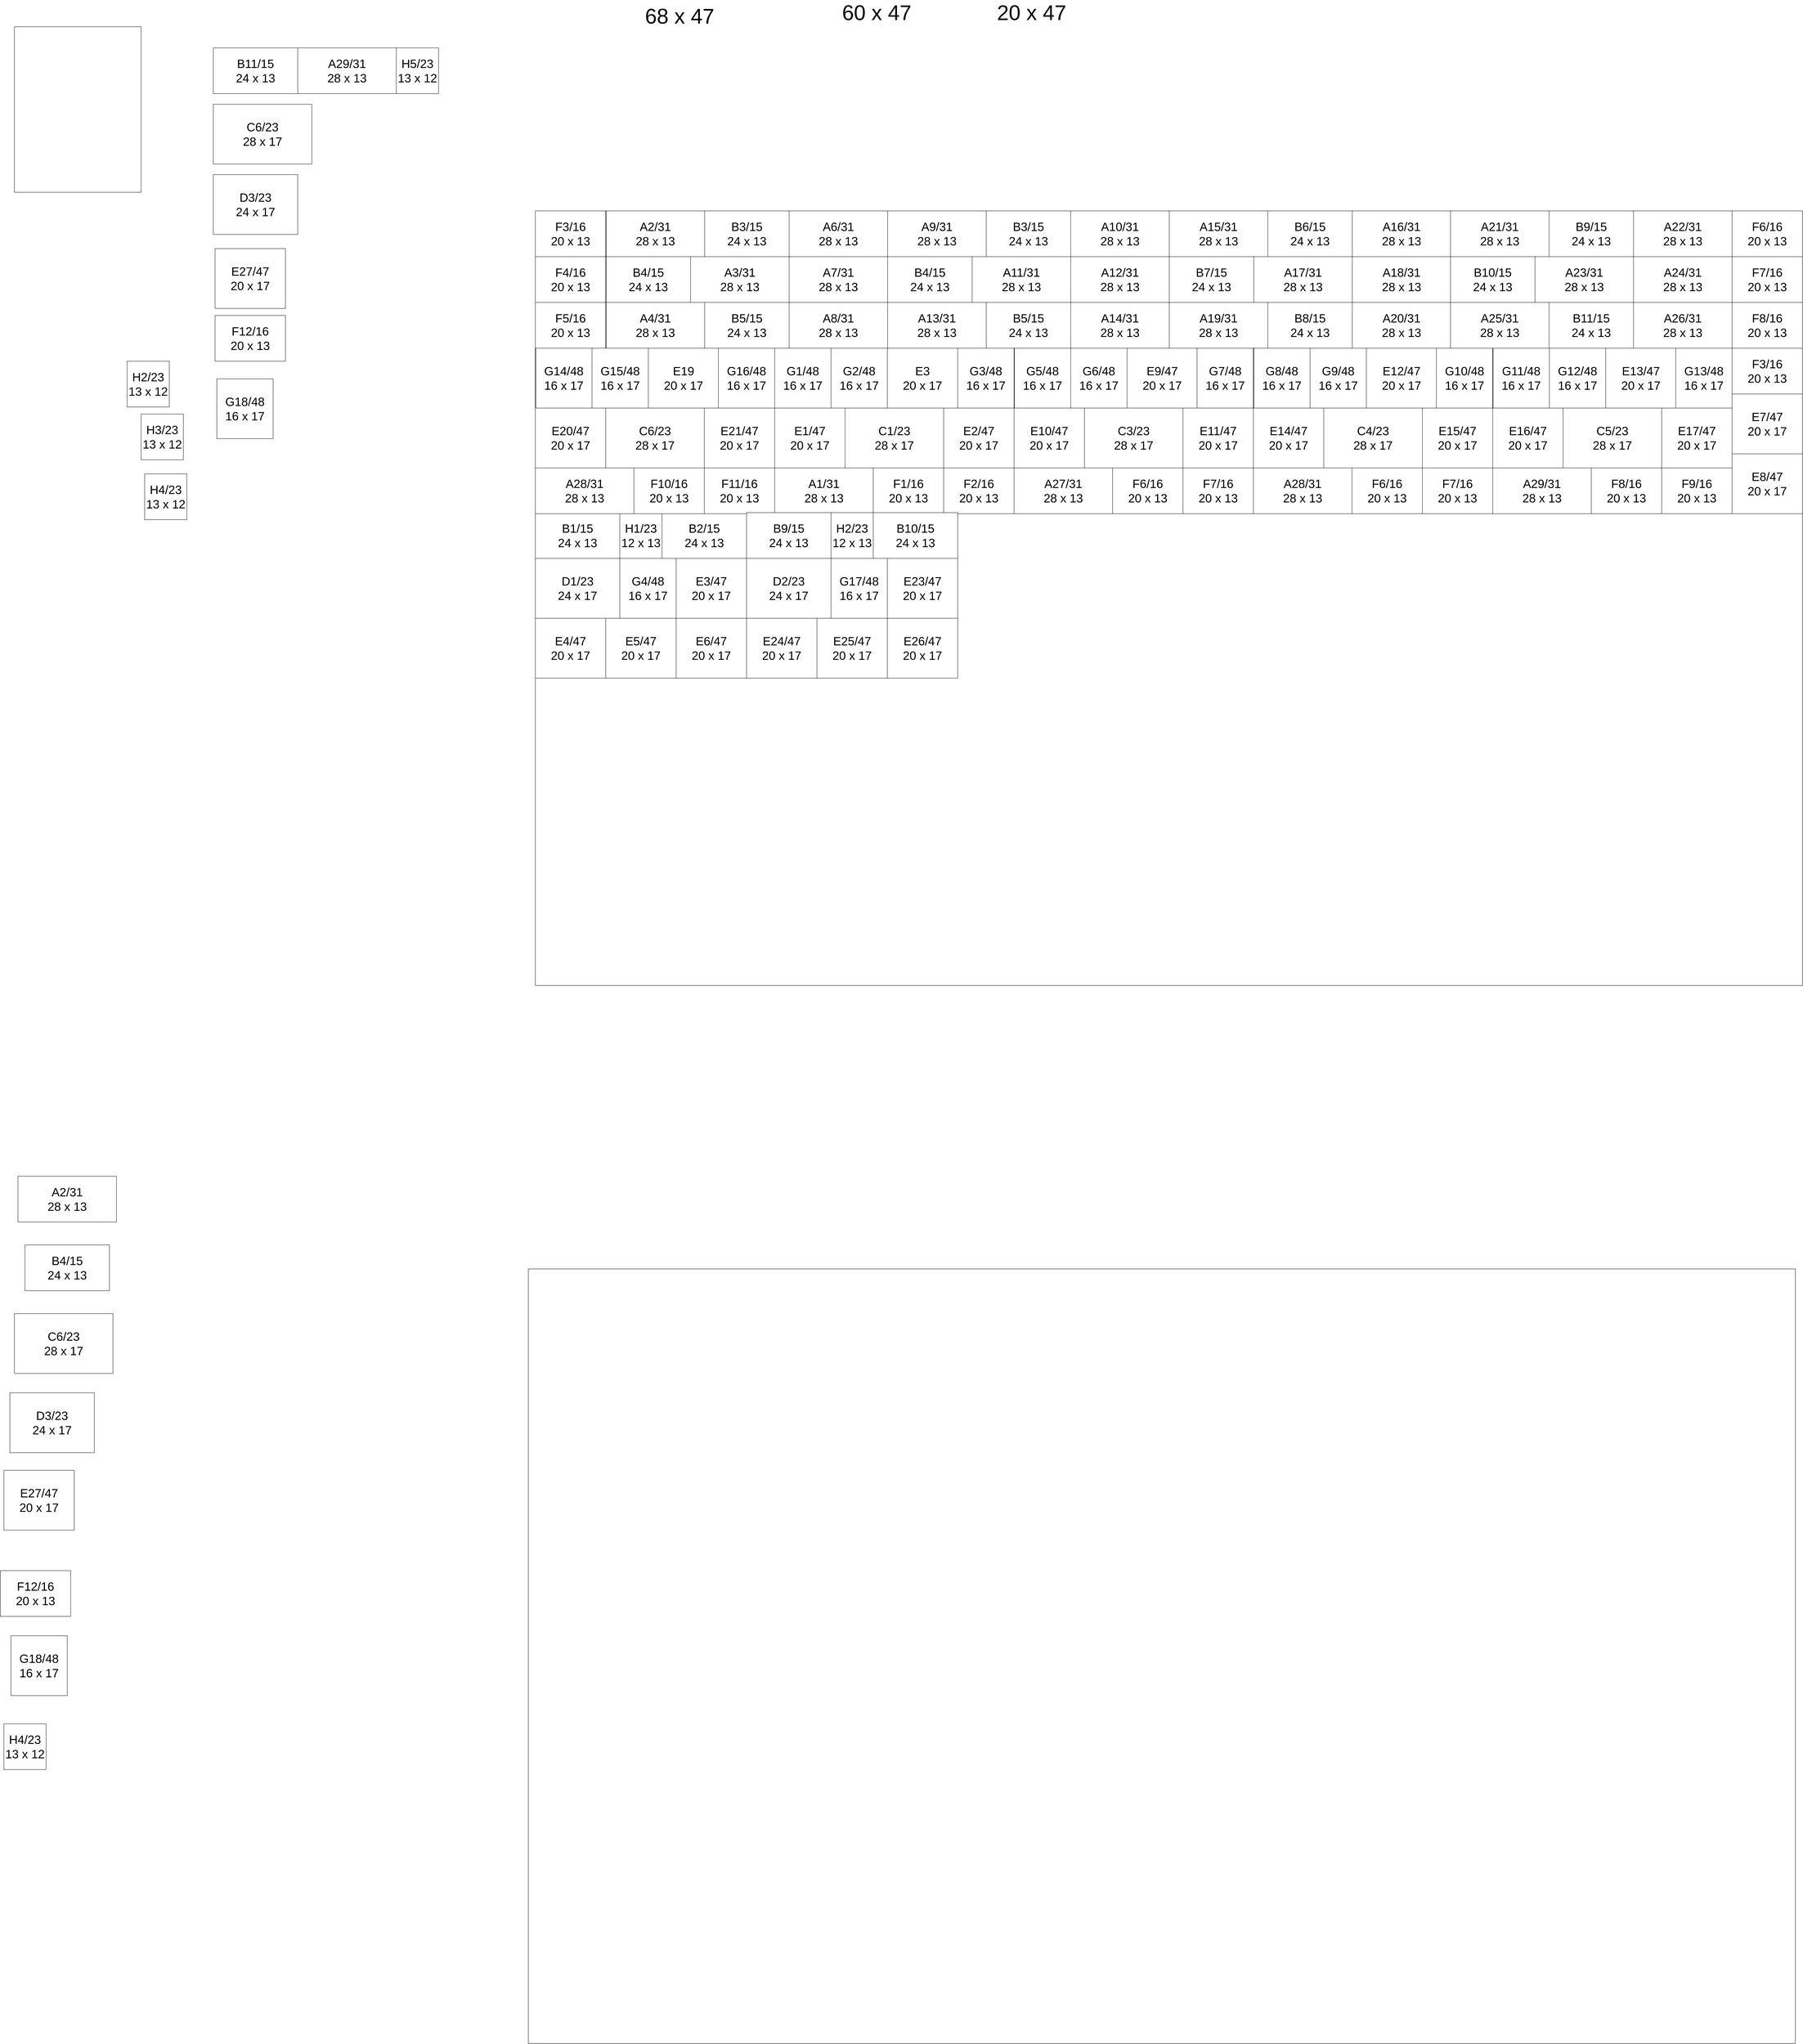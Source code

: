 <mxfile version="15.1.0" type="github">
  <diagram id="gl40HQNzWeFA6zc8xSAD" name="Page-1">
    <mxGraphModel dx="5557" dy="3230" grid="1" gridSize="10" guides="1" tooltips="1" connect="1" arrows="1" fold="1" page="1" pageScale="1" pageWidth="827" pageHeight="1169" math="0" shadow="0">
      <root>
        <mxCell id="0" />
        <mxCell id="1" parent="0" />
        <mxCell id="89Pmgcc1S83VsgnzRbyy-3" value="B11/15&lt;br&gt;24 x 13" style="rounded=0;whiteSpace=wrap;html=1;direction=south;fontSize=34;" parent="1" vertex="1">
          <mxGeometry x="165" y="260" width="240" height="130" as="geometry" />
        </mxCell>
        <mxCell id="89Pmgcc1S83VsgnzRbyy-7" value="F12/16&lt;br&gt;20 x 13" style="rounded=0;whiteSpace=wrap;html=1;fontSize=34;" parent="1" vertex="1">
          <mxGeometry x="170" y="1020" width="200" height="130" as="geometry" />
        </mxCell>
        <mxCell id="89Pmgcc1S83VsgnzRbyy-9" value="H5/23&lt;br&gt;13 x 12" style="rounded=0;whiteSpace=wrap;html=1;fontSize=34;direction=north;" parent="1" vertex="1">
          <mxGeometry x="685" y="260" width="120" height="130" as="geometry" />
        </mxCell>
        <mxCell id="89Pmgcc1S83VsgnzRbyy-21" value="C6/23&lt;br&gt;28 x 17" style="rounded=0;whiteSpace=wrap;html=1;fontSize=34;" parent="1" vertex="1">
          <mxGeometry x="165" y="420" width="280" height="170" as="geometry" />
        </mxCell>
        <mxCell id="89Pmgcc1S83VsgnzRbyy-43" value="68 x 47" style="text;html=1;strokeColor=none;fillColor=none;align=center;verticalAlign=middle;whiteSpace=wrap;rounded=0;fontSize=60;" parent="1" vertex="1">
          <mxGeometry x="1360" y="160" width="260" height="20" as="geometry" />
        </mxCell>
        <mxCell id="89Pmgcc1S83VsgnzRbyy-46" value="G18/48&lt;br&gt;16 x 17" style="rounded=0;whiteSpace=wrap;html=1;fontSize=34;direction=south;" parent="1" vertex="1">
          <mxGeometry x="175" y="1200" width="160" height="170" as="geometry" />
        </mxCell>
        <mxCell id="89Pmgcc1S83VsgnzRbyy-47" value="A29/31&lt;br&gt;28 x 13" style="rounded=0;whiteSpace=wrap;html=1;direction=north;fontSize=34;" parent="1" vertex="1">
          <mxGeometry x="405" y="260" width="280" height="130" as="geometry" />
        </mxCell>
        <mxCell id="89Pmgcc1S83VsgnzRbyy-59" value="" style="rounded=0;whiteSpace=wrap;html=1;fontSize=34;" parent="1" vertex="1">
          <mxGeometry x="1080" y="723" width="3600" height="2200" as="geometry" />
        </mxCell>
        <mxCell id="89Pmgcc1S83VsgnzRbyy-554" value="D3/23&lt;br&gt;24 x 17" style="rounded=0;whiteSpace=wrap;html=1;direction=south;fontSize=34;" parent="1" vertex="1">
          <mxGeometry x="165" y="620" width="240" height="170" as="geometry" />
        </mxCell>
        <mxCell id="89Pmgcc1S83VsgnzRbyy-562" value="E27/47&lt;br&gt;20 x 17" style="rounded=0;whiteSpace=wrap;html=1;fontSize=34;" parent="1" vertex="1">
          <mxGeometry x="170" y="830" width="200" height="170" as="geometry" />
        </mxCell>
        <mxCell id="89Pmgcc1S83VsgnzRbyy-563" value="&lt;font style=&quot;font-size: 60px&quot;&gt;60 x 47&lt;/font&gt;" style="text;html=1;strokeColor=none;fillColor=none;align=center;verticalAlign=middle;whiteSpace=wrap;rounded=0;fontSize=34;" parent="1" vertex="1">
          <mxGeometry x="1910" y="135" width="280" height="50" as="geometry" />
        </mxCell>
        <mxCell id="89Pmgcc1S83VsgnzRbyy-564" value="" style="group" parent="1" vertex="1" connectable="0">
          <mxGeometry x="1080" y="1580" width="600" height="470" as="geometry" />
        </mxCell>
        <mxCell id="89Pmgcc1S83VsgnzRbyy-58" value="E4/47&lt;br&gt;20 x 17" style="rounded=0;whiteSpace=wrap;html=1;fontSize=34;" parent="89Pmgcc1S83VsgnzRbyy-564" vertex="1">
          <mxGeometry y="300" width="200" height="170" as="geometry" />
        </mxCell>
        <mxCell id="89Pmgcc1S83VsgnzRbyy-549" value="D1/23&lt;br&gt;24 x 17" style="rounded=0;whiteSpace=wrap;html=1;direction=south;fontSize=34;" parent="89Pmgcc1S83VsgnzRbyy-564" vertex="1">
          <mxGeometry y="130" width="240" height="170" as="geometry" />
        </mxCell>
        <mxCell id="89Pmgcc1S83VsgnzRbyy-550" value="B1/15&lt;br&gt;24 x 13" style="rounded=0;whiteSpace=wrap;html=1;direction=south;fontSize=34;" parent="89Pmgcc1S83VsgnzRbyy-564" vertex="1">
          <mxGeometry width="240" height="130" as="geometry" />
        </mxCell>
        <mxCell id="89Pmgcc1S83VsgnzRbyy-551" value="H1/23&lt;br&gt;12 x 13" style="rounded=0;whiteSpace=wrap;html=1;fontSize=34;direction=south;" parent="89Pmgcc1S83VsgnzRbyy-564" vertex="1">
          <mxGeometry x="240" width="120" height="130" as="geometry" />
        </mxCell>
        <mxCell id="89Pmgcc1S83VsgnzRbyy-553" value="B2/15&lt;br&gt;24 x 13" style="rounded=0;whiteSpace=wrap;html=1;direction=south;fontSize=34;" parent="89Pmgcc1S83VsgnzRbyy-564" vertex="1">
          <mxGeometry x="360" width="240" height="130" as="geometry" />
        </mxCell>
        <mxCell id="89Pmgcc1S83VsgnzRbyy-555" value="G4/48&lt;br&gt;16 x 17" style="rounded=0;whiteSpace=wrap;html=1;fontSize=34;direction=south;" parent="89Pmgcc1S83VsgnzRbyy-564" vertex="1">
          <mxGeometry x="240" y="130" width="160" height="170" as="geometry" />
        </mxCell>
        <mxCell id="89Pmgcc1S83VsgnzRbyy-556" value="E3/47&lt;br&gt;20 x 17" style="rounded=0;whiteSpace=wrap;html=1;fontSize=34;" parent="89Pmgcc1S83VsgnzRbyy-564" vertex="1">
          <mxGeometry x="400" y="130" width="200" height="170" as="geometry" />
        </mxCell>
        <mxCell id="89Pmgcc1S83VsgnzRbyy-558" value="E5/47&lt;br&gt;20 x 17" style="rounded=0;whiteSpace=wrap;html=1;fontSize=34;" parent="89Pmgcc1S83VsgnzRbyy-564" vertex="1">
          <mxGeometry x="200" y="300" width="200" height="170" as="geometry" />
        </mxCell>
        <mxCell id="89Pmgcc1S83VsgnzRbyy-559" value="E6/47&lt;br&gt;20 x 17" style="rounded=0;whiteSpace=wrap;html=1;fontSize=34;" parent="89Pmgcc1S83VsgnzRbyy-564" vertex="1">
          <mxGeometry x="400" y="300" width="200" height="170" as="geometry" />
        </mxCell>
        <mxCell id="89Pmgcc1S83VsgnzRbyy-608" value="" style="rounded=0;whiteSpace=wrap;html=1;fontSize=60;" parent="1" vertex="1">
          <mxGeometry x="-400" y="200" width="360" height="470" as="geometry" />
        </mxCell>
        <mxCell id="89Pmgcc1S83VsgnzRbyy-621" value="20 x 47" style="text;html=1;strokeColor=none;fillColor=none;align=center;verticalAlign=middle;whiteSpace=wrap;rounded=0;fontSize=60;" parent="1" vertex="1">
          <mxGeometry x="2360" y="150" width="260" height="20" as="geometry" />
        </mxCell>
        <mxCell id="89Pmgcc1S83VsgnzRbyy-636" value="H2/23&lt;br&gt;13 x 12" style="rounded=0;whiteSpace=wrap;html=1;fontSize=34;direction=north;" parent="1" vertex="1">
          <mxGeometry x="-80" y="1150" width="120" height="130" as="geometry" />
        </mxCell>
        <mxCell id="89Pmgcc1S83VsgnzRbyy-639" value="H3/23&lt;br&gt;13 x 12" style="rounded=0;whiteSpace=wrap;html=1;fontSize=34;direction=north;" parent="1" vertex="1">
          <mxGeometry x="-40" y="1300" width="120" height="130" as="geometry" />
        </mxCell>
        <mxCell id="89Pmgcc1S83VsgnzRbyy-642" value="H4/23&lt;br&gt;13 x 12" style="rounded=0;whiteSpace=wrap;html=1;fontSize=34;direction=north;" parent="1" vertex="1">
          <mxGeometry x="-30" y="1470" width="120" height="130" as="geometry" />
        </mxCell>
        <mxCell id="89Pmgcc1S83VsgnzRbyy-696" value="" style="group" parent="1" vertex="1" connectable="0">
          <mxGeometry x="4480" y="723" width="200" height="390" as="geometry" />
        </mxCell>
        <mxCell id="89Pmgcc1S83VsgnzRbyy-648" value="F8/16&lt;br&gt;20 x 13" style="rounded=0;whiteSpace=wrap;html=1;fontSize=34;" parent="89Pmgcc1S83VsgnzRbyy-696" vertex="1">
          <mxGeometry y="260" width="200" height="130" as="geometry" />
        </mxCell>
        <mxCell id="89Pmgcc1S83VsgnzRbyy-649" value="F7/16&lt;br&gt;20 x 13" style="rounded=0;whiteSpace=wrap;html=1;fontSize=34;" parent="89Pmgcc1S83VsgnzRbyy-696" vertex="1">
          <mxGeometry y="130" width="200" height="130" as="geometry" />
        </mxCell>
        <mxCell id="89Pmgcc1S83VsgnzRbyy-650" value="F6/16&lt;br&gt;20 x 13" style="rounded=0;whiteSpace=wrap;html=1;fontSize=34;" parent="89Pmgcc1S83VsgnzRbyy-696" vertex="1">
          <mxGeometry width="200" height="130" as="geometry" />
        </mxCell>
        <mxCell id="89Pmgcc1S83VsgnzRbyy-702" value="" style="group" parent="1" vertex="1" connectable="0">
          <mxGeometry x="1080" y="723" width="200" height="390" as="geometry" />
        </mxCell>
        <mxCell id="89Pmgcc1S83VsgnzRbyy-703" value="F5/16&lt;br&gt;20 x 13" style="rounded=0;whiteSpace=wrap;html=1;fontSize=34;" parent="89Pmgcc1S83VsgnzRbyy-702" vertex="1">
          <mxGeometry y="260" width="200" height="130" as="geometry" />
        </mxCell>
        <mxCell id="89Pmgcc1S83VsgnzRbyy-704" value="F4/16&lt;br&gt;20 x 13" style="rounded=0;whiteSpace=wrap;html=1;fontSize=34;" parent="89Pmgcc1S83VsgnzRbyy-702" vertex="1">
          <mxGeometry y="130" width="200" height="130" as="geometry" />
        </mxCell>
        <mxCell id="89Pmgcc1S83VsgnzRbyy-705" value="F3/16&lt;br&gt;20 x 13" style="rounded=0;whiteSpace=wrap;html=1;fontSize=34;" parent="89Pmgcc1S83VsgnzRbyy-702" vertex="1">
          <mxGeometry width="200" height="130" as="geometry" />
        </mxCell>
        <mxCell id="89Pmgcc1S83VsgnzRbyy-635" value="B3/15&lt;br&gt;24 x 13" style="rounded=0;whiteSpace=wrap;html=1;direction=south;fontSize=34;" parent="1" vertex="1">
          <mxGeometry x="1561" y="723" width="240" height="130" as="geometry" />
        </mxCell>
        <mxCell id="89Pmgcc1S83VsgnzRbyy-637" value="A2/31&lt;br&gt;28 x 13" style="rounded=0;whiteSpace=wrap;html=1;direction=north;fontSize=34;" parent="1" vertex="1">
          <mxGeometry x="1281" y="723" width="280" height="130" as="geometry" />
        </mxCell>
        <mxCell id="89Pmgcc1S83VsgnzRbyy-638" value="B4/15&lt;br&gt;24 x 13" style="rounded=0;whiteSpace=wrap;html=1;direction=south;fontSize=34;" parent="1" vertex="1">
          <mxGeometry x="1281" y="853" width="240" height="130" as="geometry" />
        </mxCell>
        <mxCell id="89Pmgcc1S83VsgnzRbyy-640" value="A3/31&lt;br&gt;28 x 13" style="rounded=0;whiteSpace=wrap;html=1;direction=north;fontSize=34;" parent="1" vertex="1">
          <mxGeometry x="1521" y="853" width="280" height="130" as="geometry" />
        </mxCell>
        <mxCell id="89Pmgcc1S83VsgnzRbyy-641" value="B5/15&lt;br&gt;24 x 13" style="rounded=0;whiteSpace=wrap;html=1;direction=south;fontSize=34;" parent="1" vertex="1">
          <mxGeometry x="1561" y="983" width="240" height="130" as="geometry" />
        </mxCell>
        <mxCell id="89Pmgcc1S83VsgnzRbyy-643" value="A4/31&lt;br&gt;28 x 13" style="rounded=0;whiteSpace=wrap;html=1;direction=north;fontSize=34;" parent="1" vertex="1">
          <mxGeometry x="1281" y="983" width="280" height="130" as="geometry" />
        </mxCell>
        <mxCell id="89Pmgcc1S83VsgnzRbyy-644" value="A6/31&lt;br&gt;28 x 13" style="rounded=0;whiteSpace=wrap;html=1;direction=north;fontSize=34;" parent="1" vertex="1">
          <mxGeometry x="1801" y="723" width="280" height="130" as="geometry" />
        </mxCell>
        <mxCell id="89Pmgcc1S83VsgnzRbyy-645" value="A7/31&lt;br&gt;28 x 13" style="rounded=0;whiteSpace=wrap;html=1;direction=north;fontSize=34;" parent="1" vertex="1">
          <mxGeometry x="1801" y="853" width="280" height="130" as="geometry" />
        </mxCell>
        <mxCell id="89Pmgcc1S83VsgnzRbyy-646" value="A8/31&lt;br&gt;28 x 13" style="rounded=0;whiteSpace=wrap;html=1;direction=north;fontSize=34;" parent="1" vertex="1">
          <mxGeometry x="1801" y="983" width="280" height="130" as="geometry" />
        </mxCell>
        <mxCell id="89Pmgcc1S83VsgnzRbyy-706" value="B3/15&lt;br&gt;24 x 13" style="rounded=0;whiteSpace=wrap;html=1;direction=south;fontSize=34;" parent="1" vertex="1">
          <mxGeometry x="2361" y="723" width="240" height="130" as="geometry" />
        </mxCell>
        <mxCell id="89Pmgcc1S83VsgnzRbyy-707" value="A9/31&lt;br&gt;28 x 13" style="rounded=0;whiteSpace=wrap;html=1;direction=north;fontSize=34;" parent="1" vertex="1">
          <mxGeometry x="2081" y="723" width="280" height="130" as="geometry" />
        </mxCell>
        <mxCell id="89Pmgcc1S83VsgnzRbyy-708" value="B4/15&lt;br&gt;24 x 13" style="rounded=0;whiteSpace=wrap;html=1;direction=south;fontSize=34;" parent="1" vertex="1">
          <mxGeometry x="2081" y="853" width="240" height="130" as="geometry" />
        </mxCell>
        <mxCell id="89Pmgcc1S83VsgnzRbyy-709" value="A11/31&lt;br&gt;28 x 13" style="rounded=0;whiteSpace=wrap;html=1;direction=north;fontSize=34;" parent="1" vertex="1">
          <mxGeometry x="2321" y="853" width="280" height="130" as="geometry" />
        </mxCell>
        <mxCell id="89Pmgcc1S83VsgnzRbyy-710" value="B5/15&lt;br&gt;24 x 13" style="rounded=0;whiteSpace=wrap;html=1;direction=south;fontSize=34;" parent="1" vertex="1">
          <mxGeometry x="2361" y="983" width="240" height="130" as="geometry" />
        </mxCell>
        <mxCell id="89Pmgcc1S83VsgnzRbyy-711" value="A13/31&lt;br&gt;28 x 13" style="rounded=0;whiteSpace=wrap;html=1;direction=north;fontSize=34;" parent="1" vertex="1">
          <mxGeometry x="2081" y="983" width="280" height="130" as="geometry" />
        </mxCell>
        <mxCell id="89Pmgcc1S83VsgnzRbyy-712" value="A10/31&lt;br&gt;28 x 13" style="rounded=0;whiteSpace=wrap;html=1;direction=north;fontSize=34;" parent="1" vertex="1">
          <mxGeometry x="2601" y="723" width="280" height="130" as="geometry" />
        </mxCell>
        <mxCell id="89Pmgcc1S83VsgnzRbyy-713" value="A12/31&lt;br&gt;28 x 13" style="rounded=0;whiteSpace=wrap;html=1;direction=north;fontSize=34;" parent="1" vertex="1">
          <mxGeometry x="2601" y="853" width="280" height="130" as="geometry" />
        </mxCell>
        <mxCell id="89Pmgcc1S83VsgnzRbyy-714" value="A14/31&lt;br&gt;28 x 13" style="rounded=0;whiteSpace=wrap;html=1;direction=north;fontSize=34;" parent="1" vertex="1">
          <mxGeometry x="2601" y="983" width="280" height="130" as="geometry" />
        </mxCell>
        <mxCell id="89Pmgcc1S83VsgnzRbyy-715" value="B6/15&lt;br&gt;24 x 13" style="rounded=0;whiteSpace=wrap;html=1;direction=south;fontSize=34;" parent="1" vertex="1">
          <mxGeometry x="3161" y="723" width="240" height="130" as="geometry" />
        </mxCell>
        <mxCell id="89Pmgcc1S83VsgnzRbyy-716" value="A15/31&lt;br&gt;28 x 13" style="rounded=0;whiteSpace=wrap;html=1;direction=north;fontSize=34;" parent="1" vertex="1">
          <mxGeometry x="2881" y="723" width="280" height="130" as="geometry" />
        </mxCell>
        <mxCell id="89Pmgcc1S83VsgnzRbyy-717" value="B7/15&lt;br&gt;24 x 13" style="rounded=0;whiteSpace=wrap;html=1;direction=south;fontSize=34;" parent="1" vertex="1">
          <mxGeometry x="2881" y="853" width="240" height="130" as="geometry" />
        </mxCell>
        <mxCell id="89Pmgcc1S83VsgnzRbyy-718" value="A17/31&lt;br&gt;28 x 13" style="rounded=0;whiteSpace=wrap;html=1;direction=north;fontSize=34;" parent="1" vertex="1">
          <mxGeometry x="3121" y="853" width="280" height="130" as="geometry" />
        </mxCell>
        <mxCell id="89Pmgcc1S83VsgnzRbyy-719" value="B8/15&lt;br&gt;24 x 13" style="rounded=0;whiteSpace=wrap;html=1;direction=south;fontSize=34;" parent="1" vertex="1">
          <mxGeometry x="3161" y="983" width="240" height="130" as="geometry" />
        </mxCell>
        <mxCell id="89Pmgcc1S83VsgnzRbyy-720" value="A19/31&lt;br&gt;28 x 13" style="rounded=0;whiteSpace=wrap;html=1;direction=north;fontSize=34;" parent="1" vertex="1">
          <mxGeometry x="2881" y="983" width="280" height="130" as="geometry" />
        </mxCell>
        <mxCell id="89Pmgcc1S83VsgnzRbyy-721" value="A16/31&lt;br&gt;28 x 13" style="rounded=0;whiteSpace=wrap;html=1;direction=north;fontSize=34;" parent="1" vertex="1">
          <mxGeometry x="3401" y="723" width="280" height="130" as="geometry" />
        </mxCell>
        <mxCell id="89Pmgcc1S83VsgnzRbyy-722" value="A18/31&lt;br&gt;28 x 13" style="rounded=0;whiteSpace=wrap;html=1;direction=north;fontSize=34;" parent="1" vertex="1">
          <mxGeometry x="3401" y="853" width="280" height="130" as="geometry" />
        </mxCell>
        <mxCell id="89Pmgcc1S83VsgnzRbyy-723" value="A20/31&lt;br&gt;28 x 13" style="rounded=0;whiteSpace=wrap;html=1;direction=north;fontSize=34;" parent="1" vertex="1">
          <mxGeometry x="3401" y="983" width="280" height="130" as="geometry" />
        </mxCell>
        <mxCell id="89Pmgcc1S83VsgnzRbyy-724" value="B9/15&lt;br&gt;24 x 13" style="rounded=0;whiteSpace=wrap;html=1;direction=south;fontSize=34;" parent="1" vertex="1">
          <mxGeometry x="3960" y="723" width="240" height="130" as="geometry" />
        </mxCell>
        <mxCell id="89Pmgcc1S83VsgnzRbyy-725" value="A21/31&lt;br&gt;28 x 13" style="rounded=0;whiteSpace=wrap;html=1;direction=north;fontSize=34;" parent="1" vertex="1">
          <mxGeometry x="3680" y="723" width="280" height="130" as="geometry" />
        </mxCell>
        <mxCell id="89Pmgcc1S83VsgnzRbyy-726" value="B10/15&lt;br&gt;24 x 13" style="rounded=0;whiteSpace=wrap;html=1;direction=south;fontSize=34;" parent="1" vertex="1">
          <mxGeometry x="3680" y="853" width="240" height="130" as="geometry" />
        </mxCell>
        <mxCell id="89Pmgcc1S83VsgnzRbyy-727" value="A23/31&lt;br&gt;28 x 13" style="rounded=0;whiteSpace=wrap;html=1;direction=north;fontSize=34;" parent="1" vertex="1">
          <mxGeometry x="3920" y="853" width="280" height="130" as="geometry" />
        </mxCell>
        <mxCell id="89Pmgcc1S83VsgnzRbyy-728" value="B11/15&lt;br&gt;24 x 13" style="rounded=0;whiteSpace=wrap;html=1;direction=south;fontSize=34;" parent="1" vertex="1">
          <mxGeometry x="3960" y="983" width="240" height="130" as="geometry" />
        </mxCell>
        <mxCell id="89Pmgcc1S83VsgnzRbyy-729" value="A25/31&lt;br&gt;28 x 13" style="rounded=0;whiteSpace=wrap;html=1;direction=north;fontSize=34;" parent="1" vertex="1">
          <mxGeometry x="3680" y="983" width="280" height="130" as="geometry" />
        </mxCell>
        <mxCell id="89Pmgcc1S83VsgnzRbyy-730" value="A22/31&lt;br&gt;28 x 13" style="rounded=0;whiteSpace=wrap;html=1;direction=north;fontSize=34;" parent="1" vertex="1">
          <mxGeometry x="4200" y="723" width="280" height="130" as="geometry" />
        </mxCell>
        <mxCell id="89Pmgcc1S83VsgnzRbyy-731" value="A24/31&lt;br&gt;28 x 13" style="rounded=0;whiteSpace=wrap;html=1;direction=north;fontSize=34;" parent="1" vertex="1">
          <mxGeometry x="4200" y="853" width="280" height="130" as="geometry" />
        </mxCell>
        <mxCell id="89Pmgcc1S83VsgnzRbyy-732" value="A26/31&lt;br&gt;28 x 13" style="rounded=0;whiteSpace=wrap;html=1;direction=north;fontSize=34;" parent="1" vertex="1">
          <mxGeometry x="4200" y="983" width="280" height="130" as="geometry" />
        </mxCell>
        <mxCell id="89Pmgcc1S83VsgnzRbyy-777" value="" style="group" parent="1" vertex="1" connectable="0">
          <mxGeometry x="1080" y="1113" width="3400" height="617" as="geometry" />
        </mxCell>
        <mxCell id="89Pmgcc1S83VsgnzRbyy-565" value="" style="group" parent="89Pmgcc1S83VsgnzRbyy-777" vertex="1" connectable="0">
          <mxGeometry x="680" width="680" height="470" as="geometry" />
        </mxCell>
        <mxCell id="89Pmgcc1S83VsgnzRbyy-2" value="A1/31&lt;br&gt;28 x 13" style="rounded=0;whiteSpace=wrap;html=1;direction=south;fontSize=34;" parent="89Pmgcc1S83VsgnzRbyy-565" vertex="1">
          <mxGeometry y="340" width="280" height="130" as="geometry" />
        </mxCell>
        <mxCell id="89Pmgcc1S83VsgnzRbyy-5" value="C1/23&lt;br&gt;28 x 17" style="rounded=0;whiteSpace=wrap;html=1;fontSize=34;" parent="89Pmgcc1S83VsgnzRbyy-565" vertex="1">
          <mxGeometry x="200" y="170" width="280" height="170" as="geometry" />
        </mxCell>
        <mxCell id="89Pmgcc1S83VsgnzRbyy-6" value="E1/47&lt;br&gt;20 x 17" style="rounded=0;whiteSpace=wrap;html=1;fontSize=34;" parent="89Pmgcc1S83VsgnzRbyy-565" vertex="1">
          <mxGeometry y="170" width="200" height="170" as="geometry" />
        </mxCell>
        <mxCell id="89Pmgcc1S83VsgnzRbyy-8" value="G1/48&lt;br&gt;16 x 17" style="rounded=0;whiteSpace=wrap;html=1;fontSize=34;direction=south;" parent="89Pmgcc1S83VsgnzRbyy-565" vertex="1">
          <mxGeometry width="160" height="170" as="geometry" />
        </mxCell>
        <mxCell id="89Pmgcc1S83VsgnzRbyy-24" value="E3&lt;br&gt;20 x 17" style="rounded=0;whiteSpace=wrap;html=1;fontSize=34;" parent="89Pmgcc1S83VsgnzRbyy-565" vertex="1">
          <mxGeometry x="320" width="200" height="170" as="geometry" />
        </mxCell>
        <mxCell id="89Pmgcc1S83VsgnzRbyy-25" value="E2/47&lt;br&gt;20 x 17" style="rounded=0;whiteSpace=wrap;html=1;fontSize=34;" parent="89Pmgcc1S83VsgnzRbyy-565" vertex="1">
          <mxGeometry x="480" y="170" width="200" height="170" as="geometry" />
        </mxCell>
        <mxCell id="89Pmgcc1S83VsgnzRbyy-28" value="F1/16&lt;br&gt;20 x 13" style="rounded=0;whiteSpace=wrap;html=1;fontSize=34;" parent="89Pmgcc1S83VsgnzRbyy-565" vertex="1">
          <mxGeometry x="280" y="340" width="200" height="130" as="geometry" />
        </mxCell>
        <mxCell id="89Pmgcc1S83VsgnzRbyy-29" value="F2/16&lt;br&gt;20 x 13" style="rounded=0;whiteSpace=wrap;html=1;fontSize=34;" parent="89Pmgcc1S83VsgnzRbyy-565" vertex="1">
          <mxGeometry x="480" y="340" width="200" height="130" as="geometry" />
        </mxCell>
        <mxCell id="89Pmgcc1S83VsgnzRbyy-32" value="G3/48&lt;br&gt;16 x 17" style="rounded=0;whiteSpace=wrap;html=1;fontSize=34;direction=south;" parent="89Pmgcc1S83VsgnzRbyy-565" vertex="1">
          <mxGeometry x="520" width="160" height="170" as="geometry" />
        </mxCell>
        <mxCell id="89Pmgcc1S83VsgnzRbyy-52" value="G2/48&lt;br&gt;16 x 17" style="rounded=0;whiteSpace=wrap;html=1;fontSize=34;direction=south;" parent="89Pmgcc1S83VsgnzRbyy-565" vertex="1">
          <mxGeometry x="160" width="160" height="170" as="geometry" />
        </mxCell>
        <mxCell id="89Pmgcc1S83VsgnzRbyy-733" value="" style="group" parent="89Pmgcc1S83VsgnzRbyy-777" vertex="1" connectable="0">
          <mxGeometry x="1360" width="680" height="470" as="geometry" />
        </mxCell>
        <mxCell id="89Pmgcc1S83VsgnzRbyy-734" value="A27/31&lt;br&gt;28 x 13" style="rounded=0;whiteSpace=wrap;html=1;direction=south;fontSize=34;" parent="89Pmgcc1S83VsgnzRbyy-733" vertex="1">
          <mxGeometry y="340" width="280" height="130" as="geometry" />
        </mxCell>
        <mxCell id="89Pmgcc1S83VsgnzRbyy-735" value="C3/23&lt;br&gt;28 x 17" style="rounded=0;whiteSpace=wrap;html=1;fontSize=34;" parent="89Pmgcc1S83VsgnzRbyy-733" vertex="1">
          <mxGeometry x="200" y="170" width="280" height="170" as="geometry" />
        </mxCell>
        <mxCell id="89Pmgcc1S83VsgnzRbyy-736" value="E10/47&lt;br&gt;20 x 17" style="rounded=0;whiteSpace=wrap;html=1;fontSize=34;" parent="89Pmgcc1S83VsgnzRbyy-733" vertex="1">
          <mxGeometry y="170" width="200" height="170" as="geometry" />
        </mxCell>
        <mxCell id="89Pmgcc1S83VsgnzRbyy-737" value="G5/48&lt;br&gt;16 x 17" style="rounded=0;whiteSpace=wrap;html=1;fontSize=34;direction=south;" parent="89Pmgcc1S83VsgnzRbyy-733" vertex="1">
          <mxGeometry x="1" width="160" height="170" as="geometry" />
        </mxCell>
        <mxCell id="89Pmgcc1S83VsgnzRbyy-738" value="E9/47&lt;br&gt;20 x 17" style="rounded=0;whiteSpace=wrap;html=1;fontSize=34;" parent="89Pmgcc1S83VsgnzRbyy-733" vertex="1">
          <mxGeometry x="321" width="200" height="170" as="geometry" />
        </mxCell>
        <mxCell id="89Pmgcc1S83VsgnzRbyy-739" value="E11/47&lt;br&gt;20 x 17" style="rounded=0;whiteSpace=wrap;html=1;fontSize=34;" parent="89Pmgcc1S83VsgnzRbyy-733" vertex="1">
          <mxGeometry x="480" y="170" width="200" height="170" as="geometry" />
        </mxCell>
        <mxCell id="89Pmgcc1S83VsgnzRbyy-740" value="F6/16&lt;br&gt;20 x 13" style="rounded=0;whiteSpace=wrap;html=1;fontSize=34;" parent="89Pmgcc1S83VsgnzRbyy-733" vertex="1">
          <mxGeometry x="280" y="340" width="200" height="130" as="geometry" />
        </mxCell>
        <mxCell id="89Pmgcc1S83VsgnzRbyy-741" value="F7/16&lt;br&gt;20 x 13" style="rounded=0;whiteSpace=wrap;html=1;fontSize=34;" parent="89Pmgcc1S83VsgnzRbyy-733" vertex="1">
          <mxGeometry x="480" y="340" width="200" height="130" as="geometry" />
        </mxCell>
        <mxCell id="89Pmgcc1S83VsgnzRbyy-742" value="G7/48&lt;br&gt;16 x 17" style="rounded=0;whiteSpace=wrap;html=1;fontSize=34;direction=south;" parent="89Pmgcc1S83VsgnzRbyy-733" vertex="1">
          <mxGeometry x="520" width="160" height="170" as="geometry" />
        </mxCell>
        <mxCell id="89Pmgcc1S83VsgnzRbyy-743" value="G6/48&lt;br&gt;16 x 17" style="rounded=0;whiteSpace=wrap;html=1;fontSize=34;direction=south;" parent="89Pmgcc1S83VsgnzRbyy-733" vertex="1">
          <mxGeometry x="161" width="160" height="170" as="geometry" />
        </mxCell>
        <mxCell id="89Pmgcc1S83VsgnzRbyy-744" value="" style="group" parent="89Pmgcc1S83VsgnzRbyy-777" vertex="1" connectable="0">
          <mxGeometry x="2040" width="680" height="470" as="geometry" />
        </mxCell>
        <mxCell id="89Pmgcc1S83VsgnzRbyy-745" value="A28/31&lt;br&gt;28 x 13" style="rounded=0;whiteSpace=wrap;html=1;direction=south;fontSize=34;" parent="89Pmgcc1S83VsgnzRbyy-744" vertex="1">
          <mxGeometry y="340" width="280" height="130" as="geometry" />
        </mxCell>
        <mxCell id="89Pmgcc1S83VsgnzRbyy-746" value="C4/23&lt;br&gt;28 x 17" style="rounded=0;whiteSpace=wrap;html=1;fontSize=34;" parent="89Pmgcc1S83VsgnzRbyy-744" vertex="1">
          <mxGeometry x="200" y="170" width="280" height="170" as="geometry" />
        </mxCell>
        <mxCell id="89Pmgcc1S83VsgnzRbyy-747" value="E14/47&lt;br&gt;20 x 17" style="rounded=0;whiteSpace=wrap;html=1;fontSize=34;" parent="89Pmgcc1S83VsgnzRbyy-744" vertex="1">
          <mxGeometry y="170" width="200" height="170" as="geometry" />
        </mxCell>
        <mxCell id="89Pmgcc1S83VsgnzRbyy-748" value="G8/48&lt;br&gt;16 x 17" style="rounded=0;whiteSpace=wrap;html=1;fontSize=34;direction=south;" parent="89Pmgcc1S83VsgnzRbyy-744" vertex="1">
          <mxGeometry x="1" width="160" height="170" as="geometry" />
        </mxCell>
        <mxCell id="89Pmgcc1S83VsgnzRbyy-749" value="E12/47&lt;br&gt;20 x 17" style="rounded=0;whiteSpace=wrap;html=1;fontSize=34;" parent="89Pmgcc1S83VsgnzRbyy-744" vertex="1">
          <mxGeometry x="321" width="200" height="170" as="geometry" />
        </mxCell>
        <mxCell id="89Pmgcc1S83VsgnzRbyy-750" value="E15/47&lt;br&gt;20 x 17" style="rounded=0;whiteSpace=wrap;html=1;fontSize=34;" parent="89Pmgcc1S83VsgnzRbyy-744" vertex="1">
          <mxGeometry x="480" y="170" width="200" height="170" as="geometry" />
        </mxCell>
        <mxCell id="89Pmgcc1S83VsgnzRbyy-751" value="F6/16&lt;br&gt;20 x 13" style="rounded=0;whiteSpace=wrap;html=1;fontSize=34;" parent="89Pmgcc1S83VsgnzRbyy-744" vertex="1">
          <mxGeometry x="280" y="340" width="200" height="130" as="geometry" />
        </mxCell>
        <mxCell id="89Pmgcc1S83VsgnzRbyy-752" value="F7/16&lt;br&gt;20 x 13" style="rounded=0;whiteSpace=wrap;html=1;fontSize=34;" parent="89Pmgcc1S83VsgnzRbyy-744" vertex="1">
          <mxGeometry x="480" y="340" width="200" height="130" as="geometry" />
        </mxCell>
        <mxCell id="89Pmgcc1S83VsgnzRbyy-753" value="G10/48&lt;br&gt;16 x 17" style="rounded=0;whiteSpace=wrap;html=1;fontSize=34;direction=south;" parent="89Pmgcc1S83VsgnzRbyy-744" vertex="1">
          <mxGeometry x="520" width="160" height="170" as="geometry" />
        </mxCell>
        <mxCell id="89Pmgcc1S83VsgnzRbyy-754" value="G9/48&lt;br&gt;16 x 17" style="rounded=0;whiteSpace=wrap;html=1;fontSize=34;direction=south;" parent="89Pmgcc1S83VsgnzRbyy-744" vertex="1">
          <mxGeometry x="161" width="160" height="170" as="geometry" />
        </mxCell>
        <mxCell id="89Pmgcc1S83VsgnzRbyy-755" value="" style="group" parent="89Pmgcc1S83VsgnzRbyy-777" vertex="1" connectable="0">
          <mxGeometry x="2720" width="680" height="617" as="geometry" />
        </mxCell>
        <mxCell id="89Pmgcc1S83VsgnzRbyy-756" value="A29/31&lt;br&gt;28 x 13" style="rounded=0;whiteSpace=wrap;html=1;direction=south;fontSize=34;" parent="89Pmgcc1S83VsgnzRbyy-755" vertex="1">
          <mxGeometry y="340" width="280" height="130" as="geometry" />
        </mxCell>
        <mxCell id="89Pmgcc1S83VsgnzRbyy-757" value="C5/23&lt;br&gt;28 x 17" style="rounded=0;whiteSpace=wrap;html=1;fontSize=34;" parent="89Pmgcc1S83VsgnzRbyy-755" vertex="1">
          <mxGeometry x="200" y="170" width="280" height="170" as="geometry" />
        </mxCell>
        <mxCell id="89Pmgcc1S83VsgnzRbyy-758" value="E16/47&lt;br&gt;20 x 17" style="rounded=0;whiteSpace=wrap;html=1;fontSize=34;" parent="89Pmgcc1S83VsgnzRbyy-755" vertex="1">
          <mxGeometry y="170" width="200" height="170" as="geometry" />
        </mxCell>
        <mxCell id="89Pmgcc1S83VsgnzRbyy-759" value="G11/48&lt;br&gt;16 x 17" style="rounded=0;whiteSpace=wrap;html=1;fontSize=34;direction=south;" parent="89Pmgcc1S83VsgnzRbyy-755" vertex="1">
          <mxGeometry x="1" width="160" height="170" as="geometry" />
        </mxCell>
        <mxCell id="89Pmgcc1S83VsgnzRbyy-760" value="E13/47&lt;br&gt;20 x 17" style="rounded=0;whiteSpace=wrap;html=1;fontSize=34;" parent="89Pmgcc1S83VsgnzRbyy-755" vertex="1">
          <mxGeometry x="321" width="200" height="170" as="geometry" />
        </mxCell>
        <mxCell id="89Pmgcc1S83VsgnzRbyy-761" value="E17/47&lt;br&gt;20 x 17" style="rounded=0;whiteSpace=wrap;html=1;fontSize=34;" parent="89Pmgcc1S83VsgnzRbyy-755" vertex="1">
          <mxGeometry x="480" y="170" width="200" height="170" as="geometry" />
        </mxCell>
        <mxCell id="89Pmgcc1S83VsgnzRbyy-762" value="F8/16&lt;br&gt;20 x 13" style="rounded=0;whiteSpace=wrap;html=1;fontSize=34;" parent="89Pmgcc1S83VsgnzRbyy-755" vertex="1">
          <mxGeometry x="280" y="340" width="200" height="130" as="geometry" />
        </mxCell>
        <mxCell id="89Pmgcc1S83VsgnzRbyy-763" value="F9/16&lt;br&gt;20 x 13" style="rounded=0;whiteSpace=wrap;html=1;fontSize=34;" parent="89Pmgcc1S83VsgnzRbyy-755" vertex="1">
          <mxGeometry x="480" y="340" width="200" height="130" as="geometry" />
        </mxCell>
        <mxCell id="89Pmgcc1S83VsgnzRbyy-764" value="G13/48&lt;br&gt;16 x 17" style="rounded=0;whiteSpace=wrap;html=1;fontSize=34;direction=south;" parent="89Pmgcc1S83VsgnzRbyy-755" vertex="1">
          <mxGeometry x="520" width="160" height="170" as="geometry" />
        </mxCell>
        <mxCell id="89Pmgcc1S83VsgnzRbyy-765" value="G12/48&lt;br&gt;16 x 17" style="rounded=0;whiteSpace=wrap;html=1;fontSize=34;direction=south;" parent="89Pmgcc1S83VsgnzRbyy-755" vertex="1">
          <mxGeometry x="161" width="160" height="170" as="geometry" />
        </mxCell>
        <mxCell id="89Pmgcc1S83VsgnzRbyy-766" value="" style="group" parent="89Pmgcc1S83VsgnzRbyy-777" vertex="1" connectable="0">
          <mxGeometry width="680" height="470" as="geometry" />
        </mxCell>
        <mxCell id="89Pmgcc1S83VsgnzRbyy-767" value="A28/31&lt;br&gt;28 x 13" style="rounded=0;whiteSpace=wrap;html=1;direction=south;fontSize=34;" parent="89Pmgcc1S83VsgnzRbyy-766" vertex="1">
          <mxGeometry y="340" width="280" height="130" as="geometry" />
        </mxCell>
        <mxCell id="89Pmgcc1S83VsgnzRbyy-768" value="C6/23&lt;br&gt;28 x 17" style="rounded=0;whiteSpace=wrap;html=1;fontSize=34;" parent="89Pmgcc1S83VsgnzRbyy-766" vertex="1">
          <mxGeometry x="200" y="170" width="280" height="170" as="geometry" />
        </mxCell>
        <mxCell id="89Pmgcc1S83VsgnzRbyy-769" value="E20/47&lt;br&gt;20 x 17" style="rounded=0;whiteSpace=wrap;html=1;fontSize=34;" parent="89Pmgcc1S83VsgnzRbyy-766" vertex="1">
          <mxGeometry y="170" width="200" height="170" as="geometry" />
        </mxCell>
        <mxCell id="89Pmgcc1S83VsgnzRbyy-770" value="G14/48&lt;br&gt;16 x 17" style="rounded=0;whiteSpace=wrap;html=1;fontSize=34;direction=south;" parent="89Pmgcc1S83VsgnzRbyy-766" vertex="1">
          <mxGeometry x="1" width="160" height="170" as="geometry" />
        </mxCell>
        <mxCell id="89Pmgcc1S83VsgnzRbyy-771" value="E19&lt;br&gt;20 x 17" style="rounded=0;whiteSpace=wrap;html=1;fontSize=34;" parent="89Pmgcc1S83VsgnzRbyy-766" vertex="1">
          <mxGeometry x="321" width="200" height="170" as="geometry" />
        </mxCell>
        <mxCell id="89Pmgcc1S83VsgnzRbyy-772" value="E21/47&lt;br&gt;20 x 17" style="rounded=0;whiteSpace=wrap;html=1;fontSize=34;" parent="89Pmgcc1S83VsgnzRbyy-766" vertex="1">
          <mxGeometry x="480" y="170" width="200" height="170" as="geometry" />
        </mxCell>
        <mxCell id="89Pmgcc1S83VsgnzRbyy-773" value="F10/16&lt;br&gt;20 x 13" style="rounded=0;whiteSpace=wrap;html=1;fontSize=34;" parent="89Pmgcc1S83VsgnzRbyy-766" vertex="1">
          <mxGeometry x="280" y="340" width="200" height="130" as="geometry" />
        </mxCell>
        <mxCell id="89Pmgcc1S83VsgnzRbyy-774" value="F11/16&lt;br&gt;20 x 13" style="rounded=0;whiteSpace=wrap;html=1;fontSize=34;" parent="89Pmgcc1S83VsgnzRbyy-766" vertex="1">
          <mxGeometry x="480" y="340" width="200" height="130" as="geometry" />
        </mxCell>
        <mxCell id="89Pmgcc1S83VsgnzRbyy-775" value="G16/48&lt;br&gt;16 x 17" style="rounded=0;whiteSpace=wrap;html=1;fontSize=34;direction=south;" parent="89Pmgcc1S83VsgnzRbyy-766" vertex="1">
          <mxGeometry x="520" width="160" height="170" as="geometry" />
        </mxCell>
        <mxCell id="89Pmgcc1S83VsgnzRbyy-776" value="G15/48&lt;br&gt;16 x 17" style="rounded=0;whiteSpace=wrap;html=1;fontSize=34;direction=south;" parent="89Pmgcc1S83VsgnzRbyy-766" vertex="1">
          <mxGeometry x="161" width="160" height="170" as="geometry" />
        </mxCell>
        <mxCell id="89Pmgcc1S83VsgnzRbyy-616" value="E8/47&lt;br&gt;20 x 17" style="rounded=0;whiteSpace=wrap;html=1;fontSize=34;" parent="1" vertex="1">
          <mxGeometry x="4480" y="1413" width="200" height="170" as="geometry" />
        </mxCell>
        <mxCell id="89Pmgcc1S83VsgnzRbyy-617" value="E7/47&lt;br&gt;20 x 17" style="rounded=0;whiteSpace=wrap;html=1;fontSize=34;" parent="1" vertex="1">
          <mxGeometry x="4480" y="1243" width="200" height="170" as="geometry" />
        </mxCell>
        <mxCell id="89Pmgcc1S83VsgnzRbyy-618" value="F3/16&lt;br&gt;20 x 13" style="rounded=0;whiteSpace=wrap;html=1;fontSize=34;" parent="1" vertex="1">
          <mxGeometry x="4480" y="1113" width="200" height="130" as="geometry" />
        </mxCell>
        <mxCell id="89Pmgcc1S83VsgnzRbyy-788" value="" style="group" parent="1" vertex="1" connectable="0">
          <mxGeometry x="1680" y="1580" width="600" height="470" as="geometry" />
        </mxCell>
        <mxCell id="89Pmgcc1S83VsgnzRbyy-789" value="E24/47&lt;br&gt;20 x 17" style="rounded=0;whiteSpace=wrap;html=1;fontSize=34;" parent="89Pmgcc1S83VsgnzRbyy-788" vertex="1">
          <mxGeometry y="300" width="200" height="170" as="geometry" />
        </mxCell>
        <mxCell id="89Pmgcc1S83VsgnzRbyy-790" value="D2/23&lt;br&gt;24 x 17" style="rounded=0;whiteSpace=wrap;html=1;direction=south;fontSize=34;" parent="89Pmgcc1S83VsgnzRbyy-788" vertex="1">
          <mxGeometry y="130" width="240" height="170" as="geometry" />
        </mxCell>
        <mxCell id="89Pmgcc1S83VsgnzRbyy-791" value="B9/15&lt;br&gt;24 x 13" style="rounded=0;whiteSpace=wrap;html=1;direction=south;fontSize=34;" parent="89Pmgcc1S83VsgnzRbyy-788" vertex="1">
          <mxGeometry width="240" height="130" as="geometry" />
        </mxCell>
        <mxCell id="89Pmgcc1S83VsgnzRbyy-792" value="H2/23&lt;br&gt;12 x 13" style="rounded=0;whiteSpace=wrap;html=1;fontSize=34;direction=south;" parent="89Pmgcc1S83VsgnzRbyy-788" vertex="1">
          <mxGeometry x="240" width="120" height="130" as="geometry" />
        </mxCell>
        <mxCell id="89Pmgcc1S83VsgnzRbyy-793" value="B10/15&lt;br&gt;24 x 13" style="rounded=0;whiteSpace=wrap;html=1;direction=south;fontSize=34;" parent="89Pmgcc1S83VsgnzRbyy-788" vertex="1">
          <mxGeometry x="360" width="240" height="130" as="geometry" />
        </mxCell>
        <mxCell id="89Pmgcc1S83VsgnzRbyy-794" value="G17/48&lt;br&gt;16 x 17" style="rounded=0;whiteSpace=wrap;html=1;fontSize=34;direction=south;" parent="89Pmgcc1S83VsgnzRbyy-788" vertex="1">
          <mxGeometry x="240" y="130" width="160" height="170" as="geometry" />
        </mxCell>
        <mxCell id="89Pmgcc1S83VsgnzRbyy-795" value="E23/47&lt;br&gt;20 x 17" style="rounded=0;whiteSpace=wrap;html=1;fontSize=34;" parent="89Pmgcc1S83VsgnzRbyy-788" vertex="1">
          <mxGeometry x="400" y="130" width="200" height="170" as="geometry" />
        </mxCell>
        <mxCell id="89Pmgcc1S83VsgnzRbyy-796" value="E25/47&lt;br&gt;20 x 17" style="rounded=0;whiteSpace=wrap;html=1;fontSize=34;" parent="89Pmgcc1S83VsgnzRbyy-788" vertex="1">
          <mxGeometry x="200" y="300" width="200" height="170" as="geometry" />
        </mxCell>
        <mxCell id="89Pmgcc1S83VsgnzRbyy-797" value="E26/47&lt;br&gt;20 x 17" style="rounded=0;whiteSpace=wrap;html=1;fontSize=34;" parent="89Pmgcc1S83VsgnzRbyy-788" vertex="1">
          <mxGeometry x="400" y="300" width="200" height="170" as="geometry" />
        </mxCell>
        <mxCell id="jwJ9aCZu4G-LqV2QdIXd-2" value="F12/16&lt;br&gt;20 x 13" style="rounded=0;whiteSpace=wrap;html=1;fontSize=34;" vertex="1" parent="1">
          <mxGeometry x="-440" y="4585" width="200" height="130" as="geometry" />
        </mxCell>
        <mxCell id="jwJ9aCZu4G-LqV2QdIXd-4" value="C6/23&lt;br&gt;28 x 17" style="rounded=0;whiteSpace=wrap;html=1;fontSize=34;" vertex="1" parent="1">
          <mxGeometry x="-400" y="3855" width="280" height="170" as="geometry" />
        </mxCell>
        <mxCell id="jwJ9aCZu4G-LqV2QdIXd-6" value="G18/48&lt;br&gt;16 x 17" style="rounded=0;whiteSpace=wrap;html=1;fontSize=34;direction=south;" vertex="1" parent="1">
          <mxGeometry x="-410" y="4770" width="160" height="170" as="geometry" />
        </mxCell>
        <mxCell id="jwJ9aCZu4G-LqV2QdIXd-8" value="" style="rounded=0;whiteSpace=wrap;html=1;fontSize=34;" vertex="1" parent="1">
          <mxGeometry x="1060" y="3728" width="3600" height="2200" as="geometry" />
        </mxCell>
        <mxCell id="jwJ9aCZu4G-LqV2QdIXd-9" value="D3/23&lt;br&gt;24 x 17" style="rounded=0;whiteSpace=wrap;html=1;direction=south;fontSize=34;" vertex="1" parent="1">
          <mxGeometry x="-413" y="4080" width="240" height="170" as="geometry" />
        </mxCell>
        <mxCell id="jwJ9aCZu4G-LqV2QdIXd-10" value="E27/47&lt;br&gt;20 x 17" style="rounded=0;whiteSpace=wrap;html=1;fontSize=34;" vertex="1" parent="1">
          <mxGeometry x="-430" y="4300" width="200" height="170" as="geometry" />
        </mxCell>
        <mxCell id="jwJ9aCZu4G-LqV2QdIXd-26" value="H4/23&lt;br&gt;13 x 12" style="rounded=0;whiteSpace=wrap;html=1;fontSize=34;direction=north;" vertex="1" parent="1">
          <mxGeometry x="-430" y="5020" width="120" height="130" as="geometry" />
        </mxCell>
        <mxCell id="jwJ9aCZu4G-LqV2QdIXd-36" value="A2/31&lt;br&gt;28 x 13" style="rounded=0;whiteSpace=wrap;html=1;direction=north;fontSize=34;" vertex="1" parent="1">
          <mxGeometry x="-390" y="3465" width="280" height="130" as="geometry" />
        </mxCell>
        <mxCell id="jwJ9aCZu4G-LqV2QdIXd-37" value="B4/15&lt;br&gt;24 x 13" style="rounded=0;whiteSpace=wrap;html=1;direction=south;fontSize=34;" vertex="1" parent="1">
          <mxGeometry x="-370" y="3660" width="240" height="130" as="geometry" />
        </mxCell>
      </root>
    </mxGraphModel>
  </diagram>
</mxfile>
